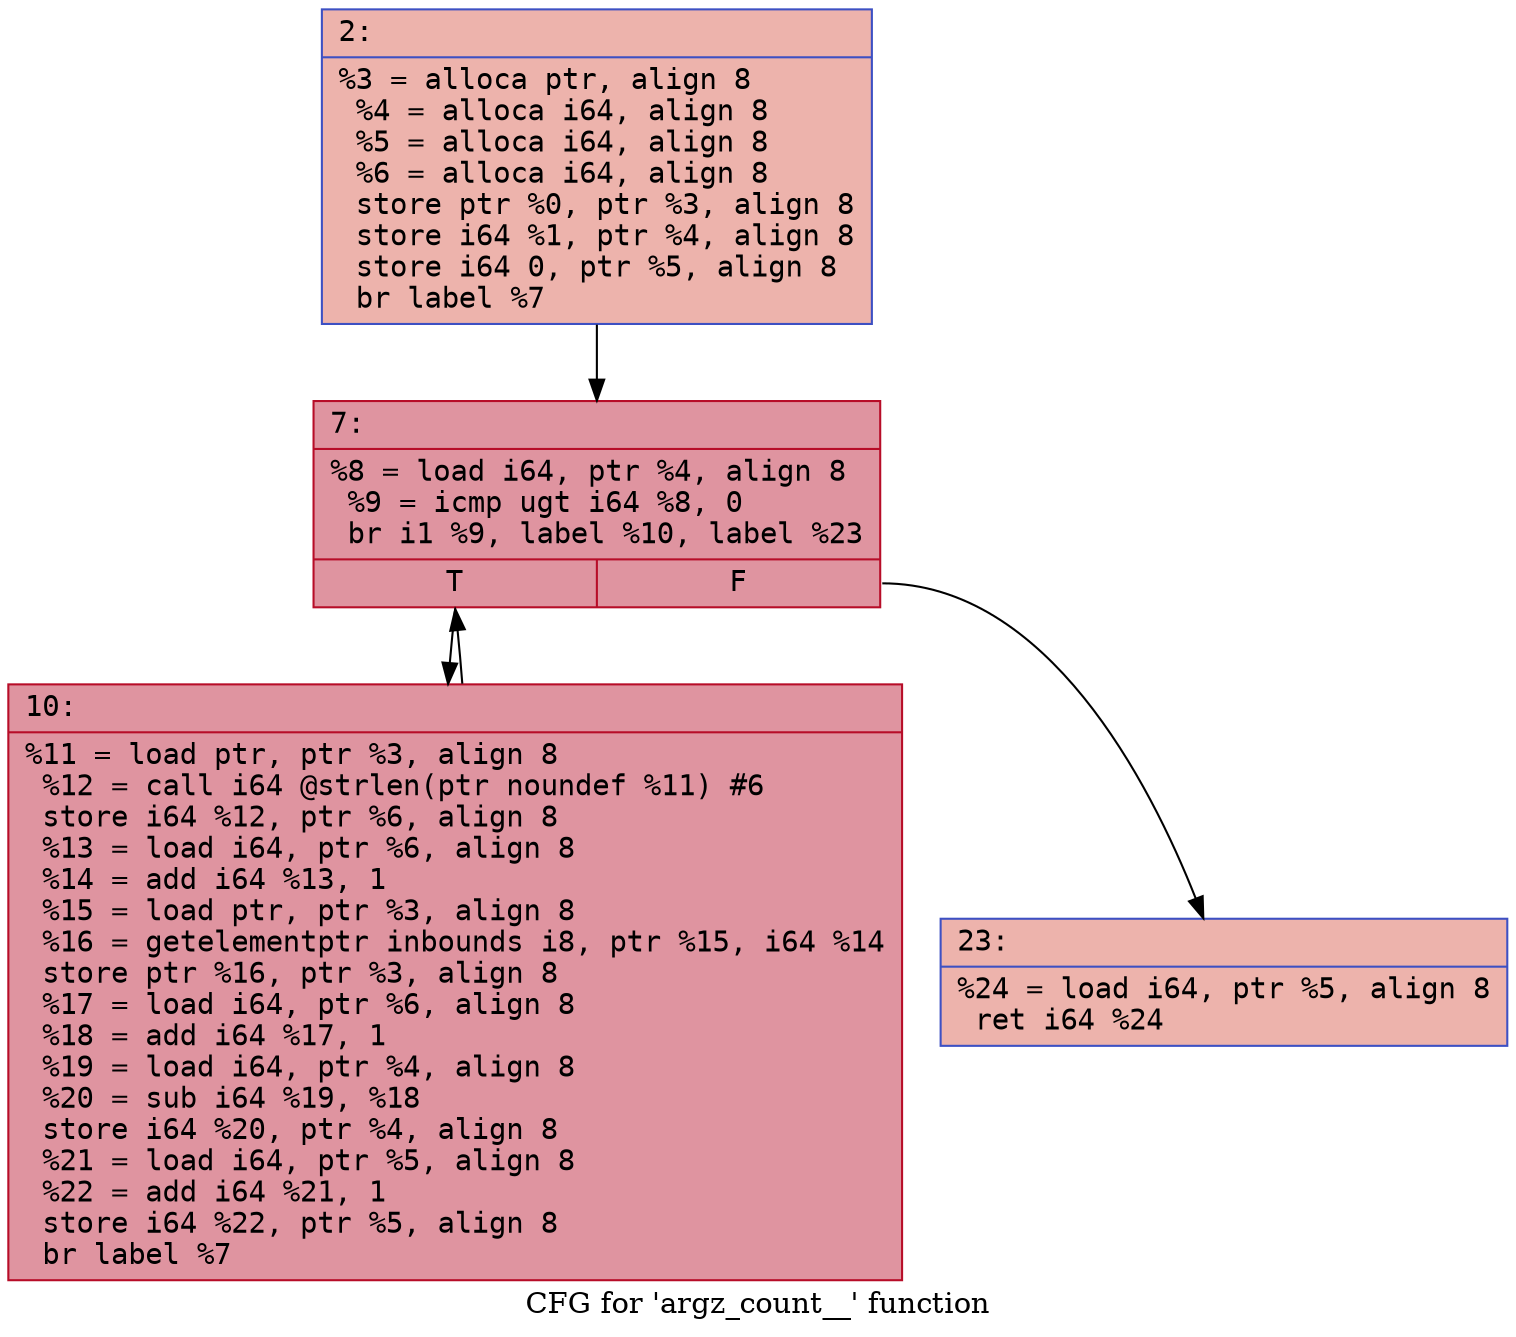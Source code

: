 digraph "CFG for 'argz_count__' function" {
	label="CFG for 'argz_count__' function";

	Node0x600000a50050 [shape=record,color="#3d50c3ff", style=filled, fillcolor="#d6524470" fontname="Courier",label="{2:\l|  %3 = alloca ptr, align 8\l  %4 = alloca i64, align 8\l  %5 = alloca i64, align 8\l  %6 = alloca i64, align 8\l  store ptr %0, ptr %3, align 8\l  store i64 %1, ptr %4, align 8\l  store i64 0, ptr %5, align 8\l  br label %7\l}"];
	Node0x600000a50050 -> Node0x600000a500a0[tooltip="2 -> 7\nProbability 100.00%" ];
	Node0x600000a500a0 [shape=record,color="#b70d28ff", style=filled, fillcolor="#b70d2870" fontname="Courier",label="{7:\l|  %8 = load i64, ptr %4, align 8\l  %9 = icmp ugt i64 %8, 0\l  br i1 %9, label %10, label %23\l|{<s0>T|<s1>F}}"];
	Node0x600000a500a0:s0 -> Node0x600000a500f0[tooltip="7 -> 10\nProbability 96.88%" ];
	Node0x600000a500a0:s1 -> Node0x600000a50140[tooltip="7 -> 23\nProbability 3.12%" ];
	Node0x600000a500f0 [shape=record,color="#b70d28ff", style=filled, fillcolor="#b70d2870" fontname="Courier",label="{10:\l|  %11 = load ptr, ptr %3, align 8\l  %12 = call i64 @strlen(ptr noundef %11) #6\l  store i64 %12, ptr %6, align 8\l  %13 = load i64, ptr %6, align 8\l  %14 = add i64 %13, 1\l  %15 = load ptr, ptr %3, align 8\l  %16 = getelementptr inbounds i8, ptr %15, i64 %14\l  store ptr %16, ptr %3, align 8\l  %17 = load i64, ptr %6, align 8\l  %18 = add i64 %17, 1\l  %19 = load i64, ptr %4, align 8\l  %20 = sub i64 %19, %18\l  store i64 %20, ptr %4, align 8\l  %21 = load i64, ptr %5, align 8\l  %22 = add i64 %21, 1\l  store i64 %22, ptr %5, align 8\l  br label %7\l}"];
	Node0x600000a500f0 -> Node0x600000a500a0[tooltip="10 -> 7\nProbability 100.00%" ];
	Node0x600000a50140 [shape=record,color="#3d50c3ff", style=filled, fillcolor="#d6524470" fontname="Courier",label="{23:\l|  %24 = load i64, ptr %5, align 8\l  ret i64 %24\l}"];
}
